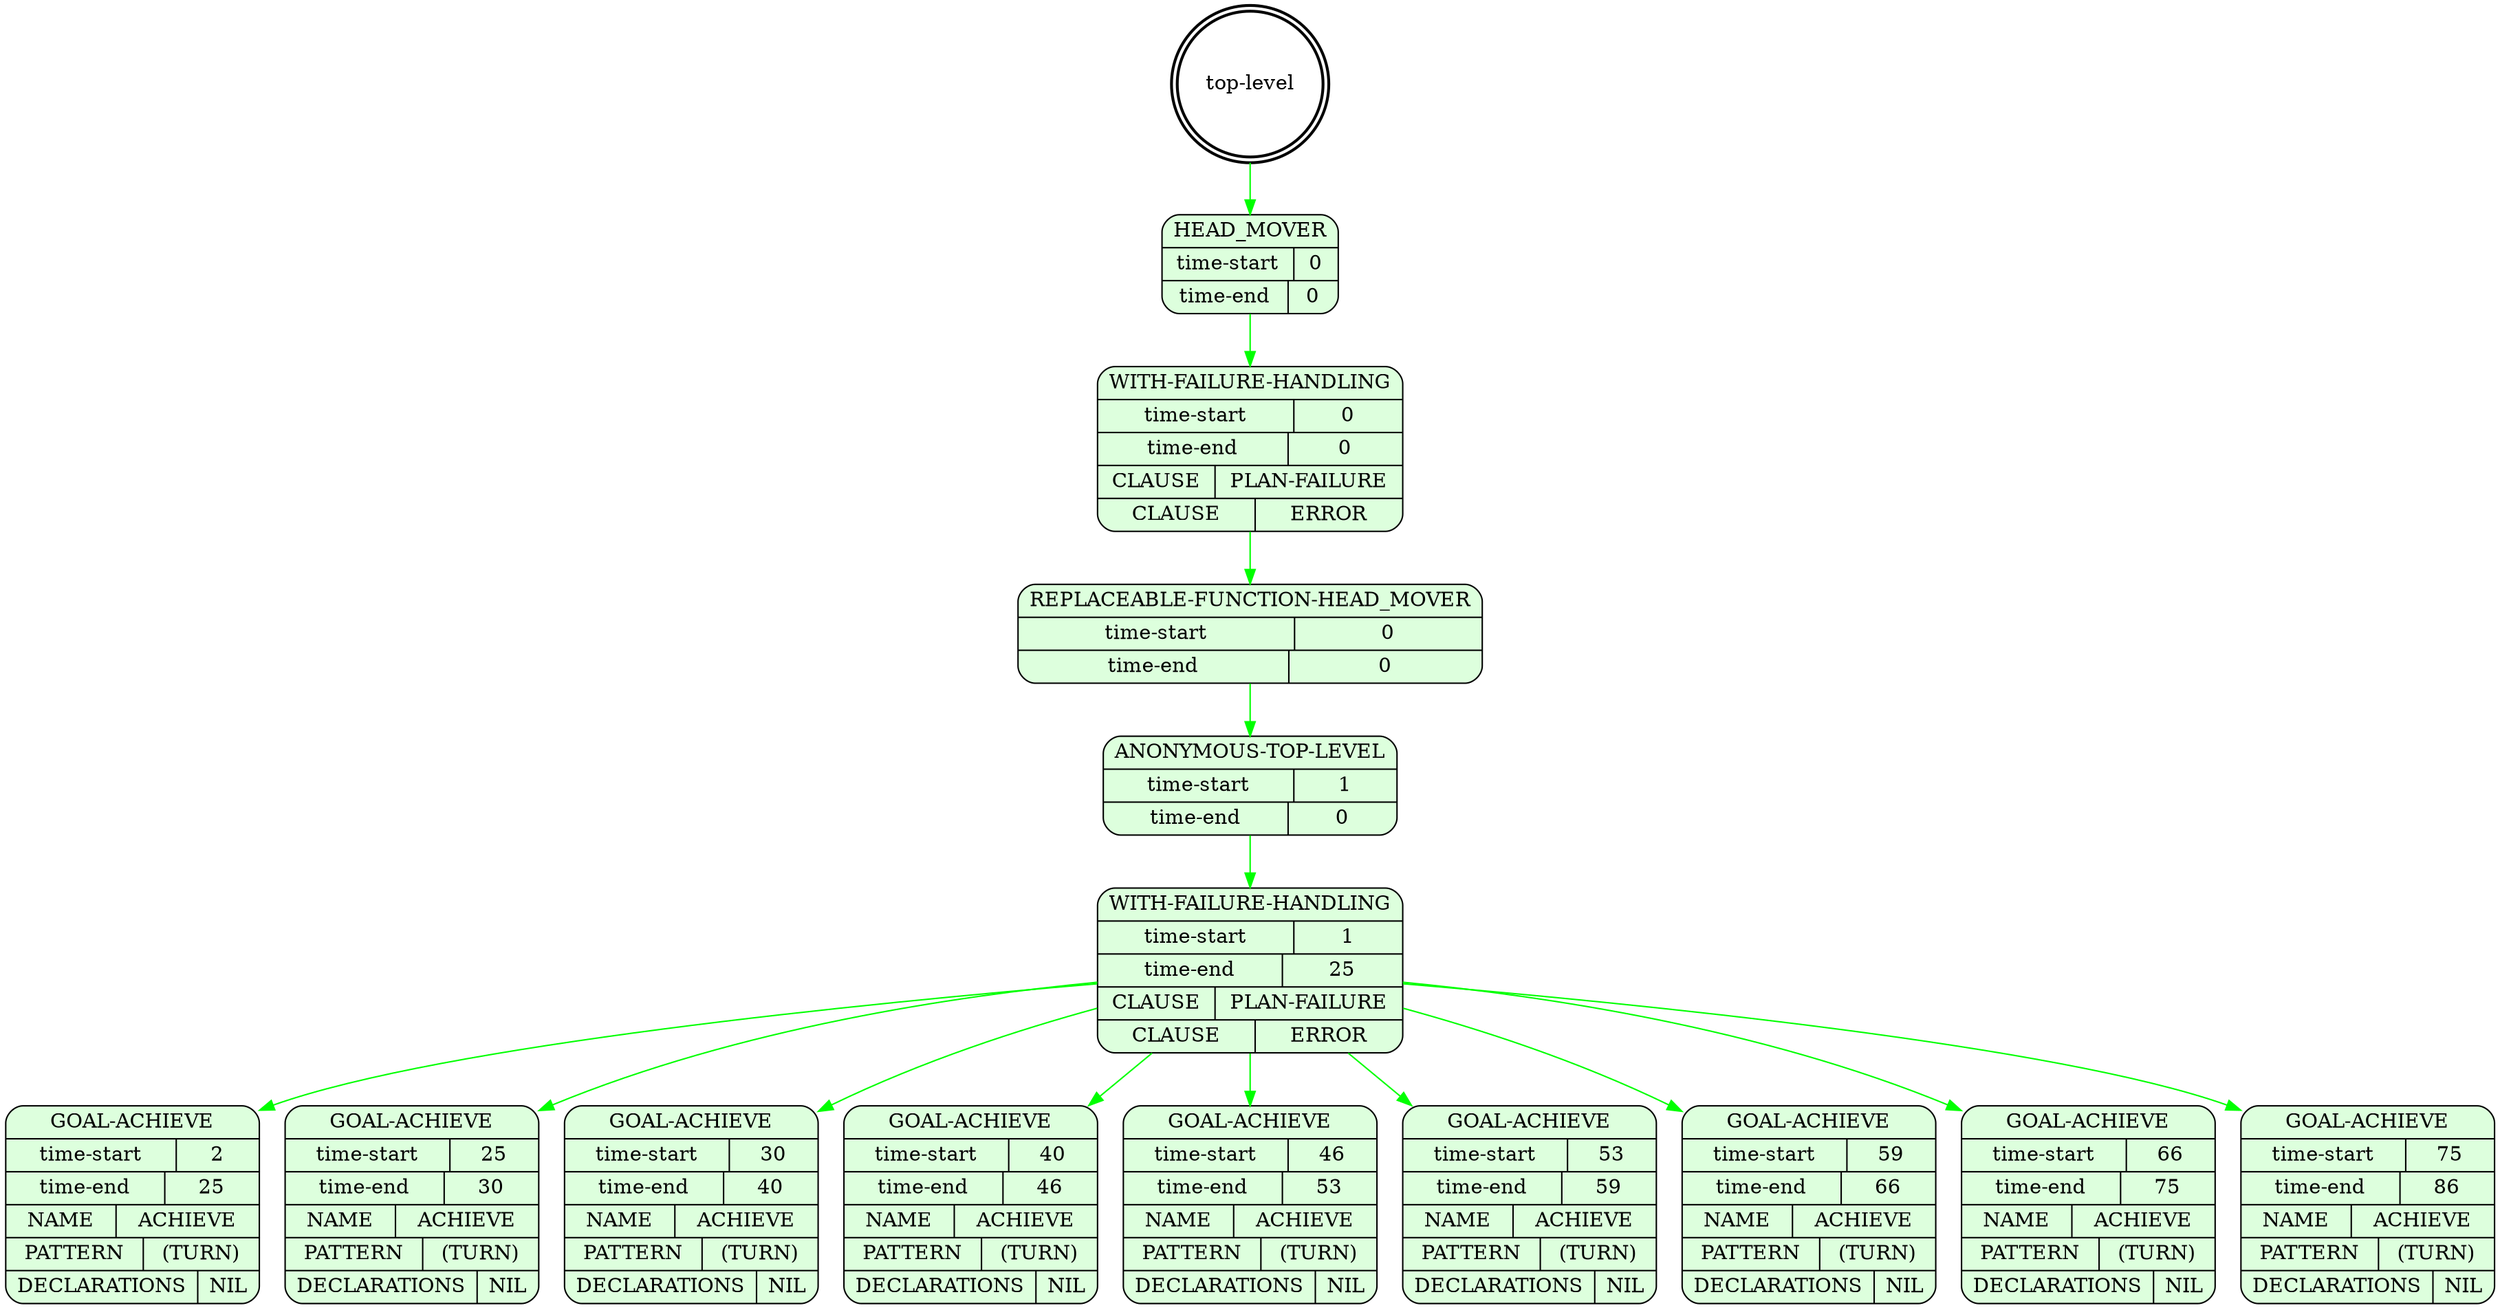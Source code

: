 digraph plangraph_0BP1uR6SmcLPYpUS {
  node_UdhRhtJAfZ74TW9s [shape=doublecircle, style=bold, label="top-level"];

  node_cPMEGB88cgM7ZK0q [shape=Mrecord, style=filled, fillcolor="#ddffdd", label="{HEAD_MOVER|{time-start | 0}|{time-end | 0}}"];
  edge [color="green", label=""];
  node_UdhRhtJAfZ74TW9s -> node_cPMEGB88cgM7ZK0q;

  node_HZPpGZ5jktSZJwjt [shape=Mrecord, style=filled, fillcolor="#ddffdd", label="{WITH-FAILURE-HANDLING|{time-start | 0}|{time-end | 0}|{CLAUSE | PLAN-FAILURE}|{CLAUSE | ERROR}}"];
  edge [color="green", label=""];
  node_cPMEGB88cgM7ZK0q -> node_HZPpGZ5jktSZJwjt;

  node_WwsSMdSNkLsSXmxI [shape=Mrecord, style=filled, fillcolor="#ddffdd", label="{REPLACEABLE-FUNCTION-HEAD_MOVER|{time-start | 0}|{time-end | 0}}"];
  edge [color="green", label=""];
  node_HZPpGZ5jktSZJwjt -> node_WwsSMdSNkLsSXmxI;

  node_VOzBln6r293OVrP7 [shape=Mrecord, style=filled, fillcolor="#ddffdd", label="{ANONYMOUS-TOP-LEVEL|{time-start | 1}|{time-end | 0}}"];
  edge [color="green", label=""];
  node_WwsSMdSNkLsSXmxI -> node_VOzBln6r293OVrP7;

  node_4OHczXlwaJMomeoZ [shape=Mrecord, style=filled, fillcolor="#ddffdd", label="{WITH-FAILURE-HANDLING|{time-start | 1}|{time-end | 25}|{CLAUSE | PLAN-FAILURE}|{CLAUSE | ERROR}}"];
  edge [color="green", label=""];
  node_VOzBln6r293OVrP7 -> node_4OHczXlwaJMomeoZ;

  node_CFJLbtAnk52EzSvr [shape=Mrecord, style=filled, fillcolor="#ddffdd", label="{GOAL-ACHIEVE|{time-start | 2}|{time-end | 25}|{NAME | ACHIEVE}|{PATTERN | (TURN)}|{DECLARATIONS | NIL}}"];
  edge [color="green", label=""];
  node_4OHczXlwaJMomeoZ -> node_CFJLbtAnk52EzSvr;

  node_z7gfWlGV2ARcB53g [shape=Mrecord, style=filled, fillcolor="#ddffdd", label="{GOAL-ACHIEVE|{time-start | 25}|{time-end | 30}|{NAME | ACHIEVE}|{PATTERN | (TURN)}|{DECLARATIONS | NIL}}"];
  edge [color="green", label=""];
  node_4OHczXlwaJMomeoZ -> node_z7gfWlGV2ARcB53g;

  node_0k8pJWeeAxU3d2OP [shape=Mrecord, style=filled, fillcolor="#ddffdd", label="{GOAL-ACHIEVE|{time-start | 30}|{time-end | 40}|{NAME | ACHIEVE}|{PATTERN | (TURN)}|{DECLARATIONS | NIL}}"];
  edge [color="green", label=""];
  node_4OHczXlwaJMomeoZ -> node_0k8pJWeeAxU3d2OP;

  node_NXsJBHnTYkt7pgFE [shape=Mrecord, style=filled, fillcolor="#ddffdd", label="{GOAL-ACHIEVE|{time-start | 40}|{time-end | 46}|{NAME | ACHIEVE}|{PATTERN | (TURN)}|{DECLARATIONS | NIL}}"];
  edge [color="green", label=""];
  node_4OHczXlwaJMomeoZ -> node_NXsJBHnTYkt7pgFE;

  node_IDfdpcHaIKebHrwi [shape=Mrecord, style=filled, fillcolor="#ddffdd", label="{GOAL-ACHIEVE|{time-start | 46}|{time-end | 53}|{NAME | ACHIEVE}|{PATTERN | (TURN)}|{DECLARATIONS | NIL}}"];
  edge [color="green", label=""];
  node_4OHczXlwaJMomeoZ -> node_IDfdpcHaIKebHrwi;

  node_C9JXmMTvgQ8no89r [shape=Mrecord, style=filled, fillcolor="#ddffdd", label="{GOAL-ACHIEVE|{time-start | 53}|{time-end | 59}|{NAME | ACHIEVE}|{PATTERN | (TURN)}|{DECLARATIONS | NIL}}"];
  edge [color="green", label=""];
  node_4OHczXlwaJMomeoZ -> node_C9JXmMTvgQ8no89r;

  node_kcGExPjSH2oxbeSF [shape=Mrecord, style=filled, fillcolor="#ddffdd", label="{GOAL-ACHIEVE|{time-start | 59}|{time-end | 66}|{NAME | ACHIEVE}|{PATTERN | (TURN)}|{DECLARATIONS | NIL}}"];
  edge [color="green", label=""];
  node_4OHczXlwaJMomeoZ -> node_kcGExPjSH2oxbeSF;

  node_5hfwFKFPaxe1DTNC [shape=Mrecord, style=filled, fillcolor="#ddffdd", label="{GOAL-ACHIEVE|{time-start | 66}|{time-end | 75}|{NAME | ACHIEVE}|{PATTERN | (TURN)}|{DECLARATIONS | NIL}}"];
  edge [color="green", label=""];
  node_4OHczXlwaJMomeoZ -> node_5hfwFKFPaxe1DTNC;

  node_Ohg2ZilT0UvTv0kk [shape=Mrecord, style=filled, fillcolor="#ddffdd", label="{GOAL-ACHIEVE|{time-start | 75}|{time-end | 86}|{NAME | ACHIEVE}|{PATTERN | (TURN)}|{DECLARATIONS | NIL}}"];
  edge [color="green", label=""];
  node_4OHczXlwaJMomeoZ -> node_Ohg2ZilT0UvTv0kk;
}
